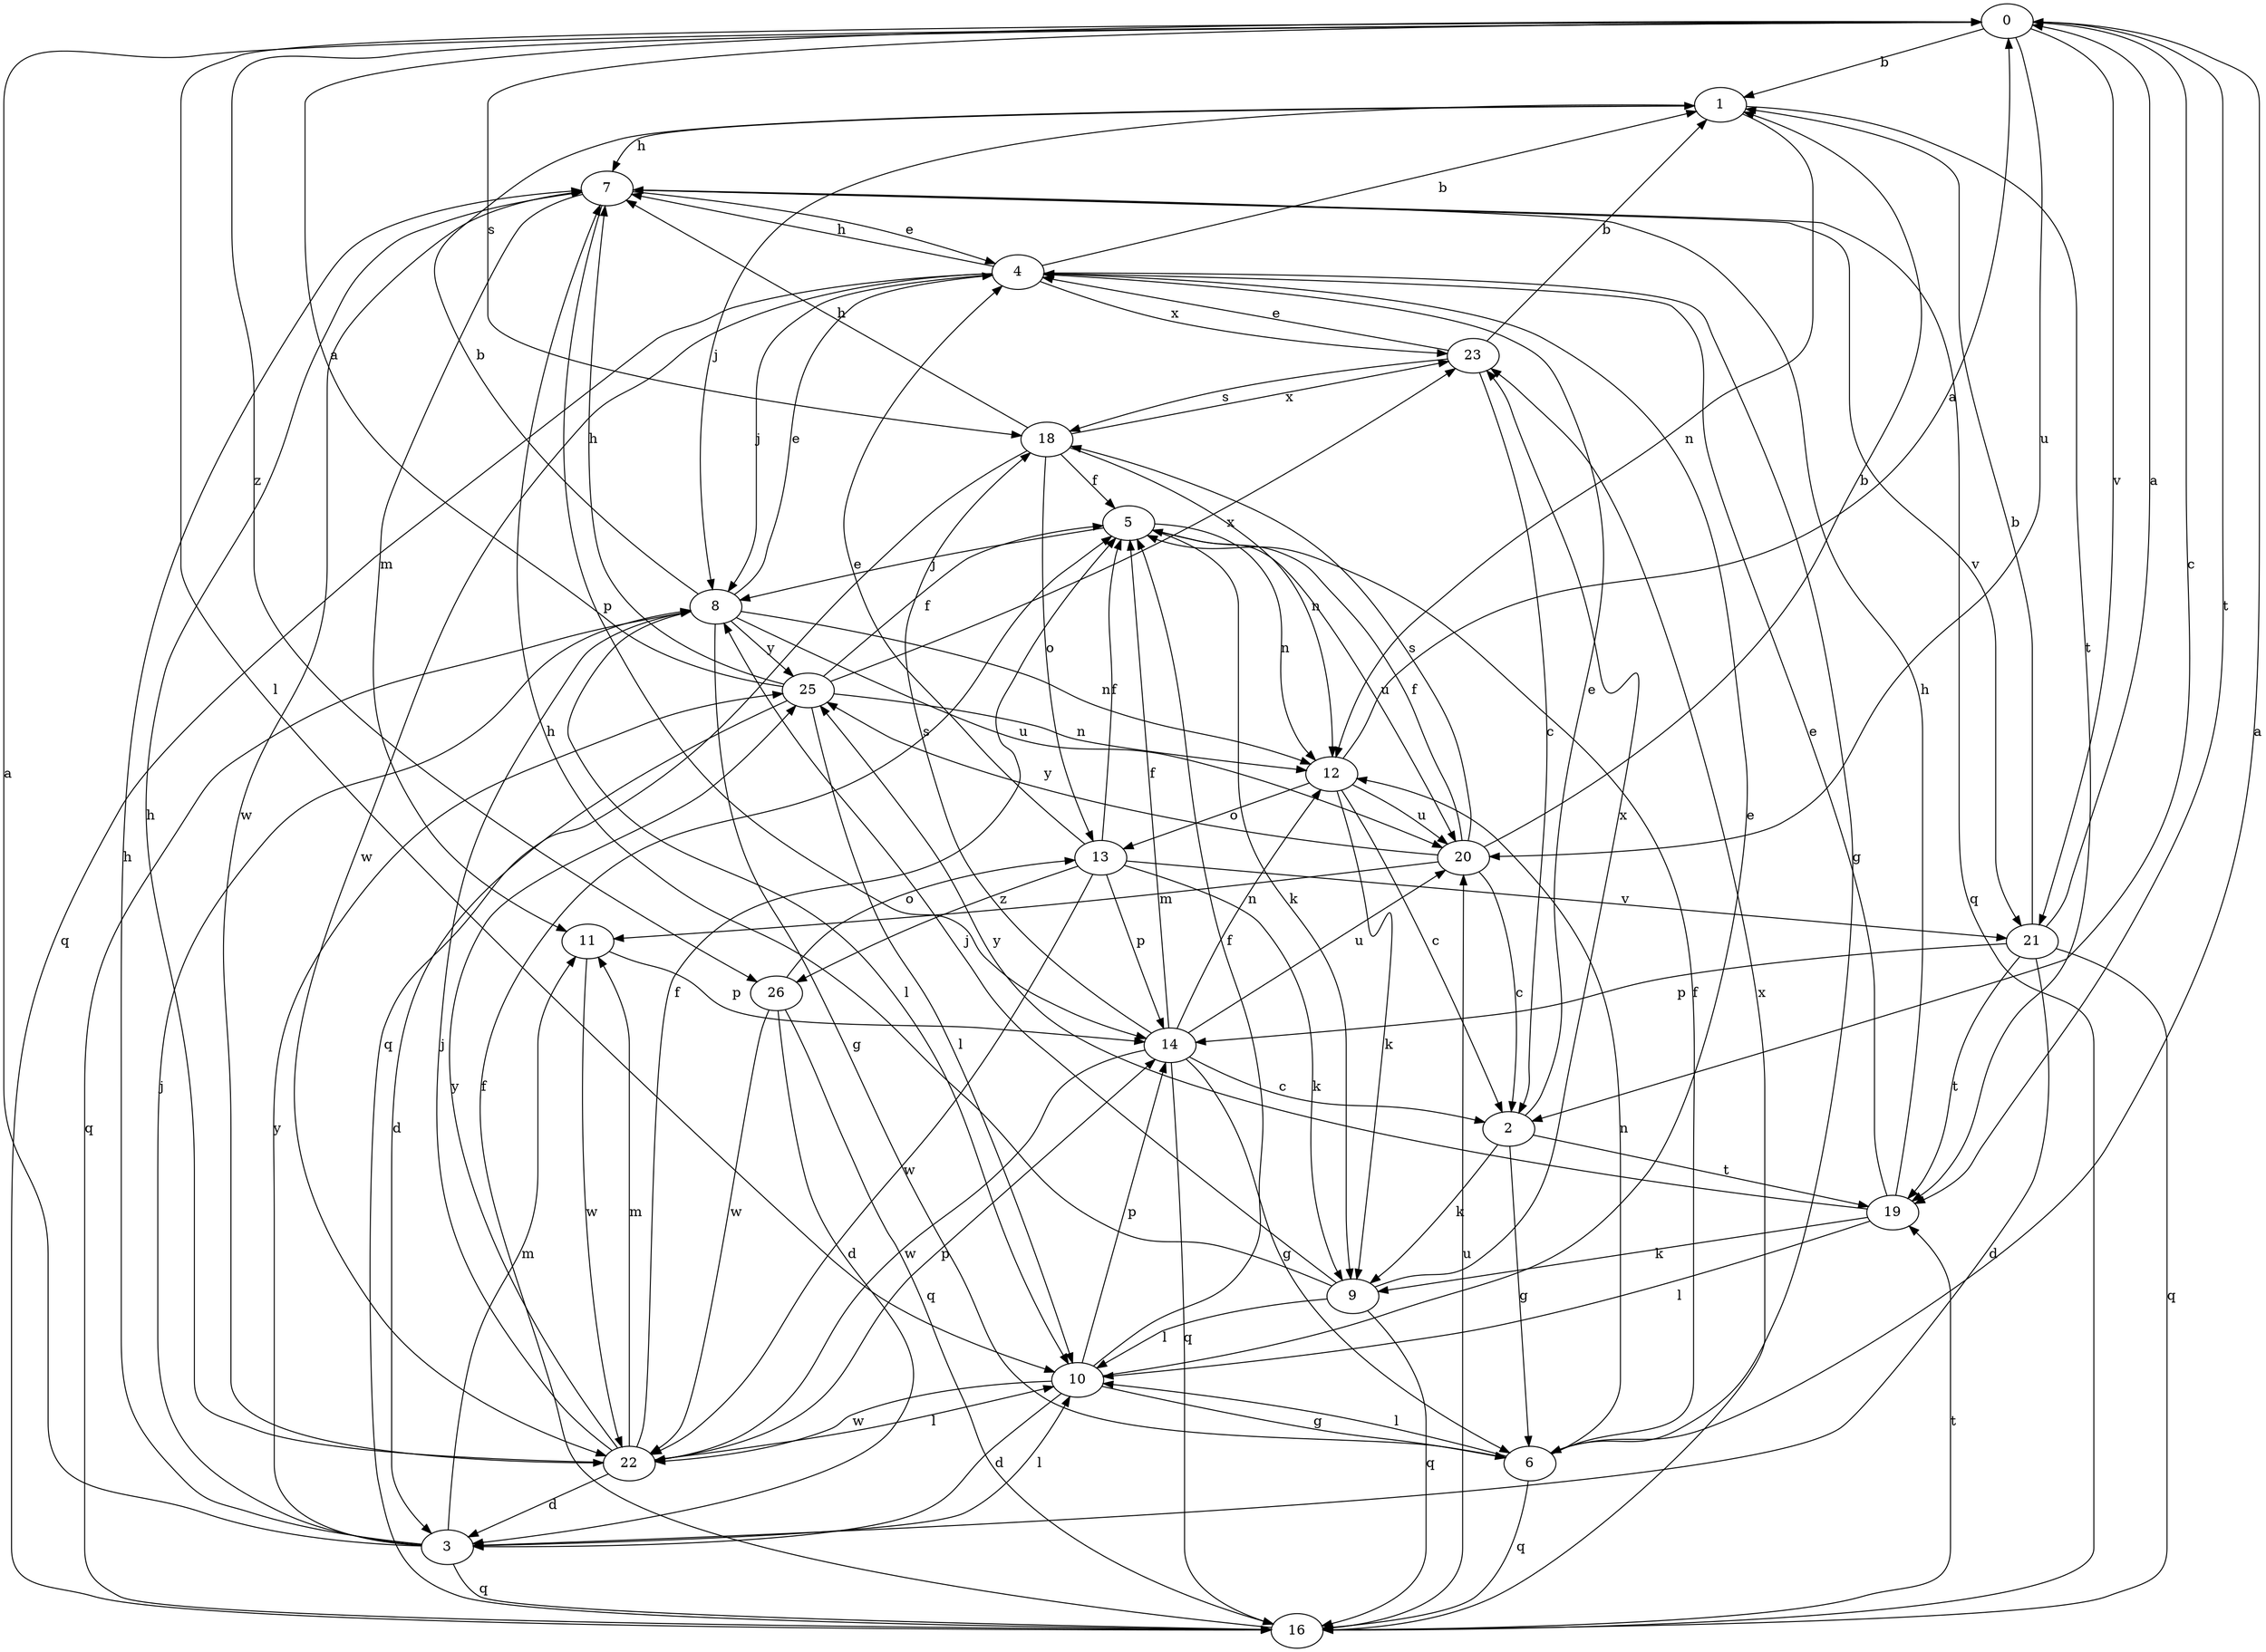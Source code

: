 strict digraph  {
0;
1;
2;
3;
4;
5;
6;
7;
8;
9;
10;
11;
12;
13;
14;
16;
18;
19;
20;
21;
22;
23;
25;
26;
0 -> 1  [label=b];
0 -> 2  [label=c];
0 -> 10  [label=l];
0 -> 18  [label=s];
0 -> 19  [label=t];
0 -> 20  [label=u];
0 -> 21  [label=v];
0 -> 26  [label=z];
1 -> 7  [label=h];
1 -> 8  [label=j];
1 -> 12  [label=n];
1 -> 19  [label=t];
2 -> 4  [label=e];
2 -> 6  [label=g];
2 -> 9  [label=k];
2 -> 19  [label=t];
3 -> 0  [label=a];
3 -> 7  [label=h];
3 -> 8  [label=j];
3 -> 10  [label=l];
3 -> 11  [label=m];
3 -> 16  [label=q];
3 -> 25  [label=y];
4 -> 1  [label=b];
4 -> 6  [label=g];
4 -> 7  [label=h];
4 -> 8  [label=j];
4 -> 16  [label=q];
4 -> 22  [label=w];
4 -> 23  [label=x];
5 -> 8  [label=j];
5 -> 9  [label=k];
5 -> 12  [label=n];
5 -> 20  [label=u];
6 -> 0  [label=a];
6 -> 5  [label=f];
6 -> 10  [label=l];
6 -> 12  [label=n];
6 -> 16  [label=q];
7 -> 4  [label=e];
7 -> 11  [label=m];
7 -> 14  [label=p];
7 -> 16  [label=q];
7 -> 21  [label=v];
7 -> 22  [label=w];
8 -> 1  [label=b];
8 -> 4  [label=e];
8 -> 6  [label=g];
8 -> 10  [label=l];
8 -> 12  [label=n];
8 -> 16  [label=q];
8 -> 20  [label=u];
8 -> 25  [label=y];
9 -> 7  [label=h];
9 -> 8  [label=j];
9 -> 10  [label=l];
9 -> 16  [label=q];
9 -> 23  [label=x];
10 -> 3  [label=d];
10 -> 4  [label=e];
10 -> 5  [label=f];
10 -> 6  [label=g];
10 -> 14  [label=p];
10 -> 22  [label=w];
11 -> 14  [label=p];
11 -> 22  [label=w];
12 -> 0  [label=a];
12 -> 2  [label=c];
12 -> 9  [label=k];
12 -> 13  [label=o];
12 -> 20  [label=u];
13 -> 4  [label=e];
13 -> 5  [label=f];
13 -> 9  [label=k];
13 -> 14  [label=p];
13 -> 21  [label=v];
13 -> 22  [label=w];
13 -> 26  [label=z];
14 -> 2  [label=c];
14 -> 5  [label=f];
14 -> 6  [label=g];
14 -> 12  [label=n];
14 -> 16  [label=q];
14 -> 18  [label=s];
14 -> 20  [label=u];
14 -> 22  [label=w];
16 -> 5  [label=f];
16 -> 19  [label=t];
16 -> 20  [label=u];
16 -> 23  [label=x];
18 -> 5  [label=f];
18 -> 7  [label=h];
18 -> 12  [label=n];
18 -> 13  [label=o];
18 -> 16  [label=q];
18 -> 23  [label=x];
19 -> 4  [label=e];
19 -> 7  [label=h];
19 -> 9  [label=k];
19 -> 10  [label=l];
19 -> 25  [label=y];
20 -> 1  [label=b];
20 -> 2  [label=c];
20 -> 5  [label=f];
20 -> 11  [label=m];
20 -> 18  [label=s];
20 -> 25  [label=y];
21 -> 0  [label=a];
21 -> 1  [label=b];
21 -> 3  [label=d];
21 -> 14  [label=p];
21 -> 16  [label=q];
21 -> 19  [label=t];
22 -> 3  [label=d];
22 -> 5  [label=f];
22 -> 7  [label=h];
22 -> 8  [label=j];
22 -> 10  [label=l];
22 -> 11  [label=m];
22 -> 14  [label=p];
22 -> 25  [label=y];
23 -> 1  [label=b];
23 -> 2  [label=c];
23 -> 4  [label=e];
23 -> 18  [label=s];
25 -> 0  [label=a];
25 -> 3  [label=d];
25 -> 5  [label=f];
25 -> 7  [label=h];
25 -> 10  [label=l];
25 -> 12  [label=n];
25 -> 23  [label=x];
26 -> 3  [label=d];
26 -> 13  [label=o];
26 -> 16  [label=q];
26 -> 22  [label=w];
}
